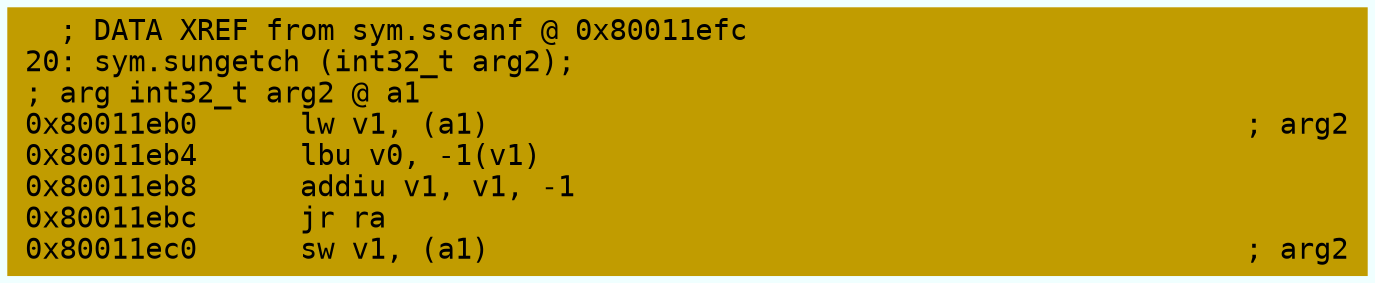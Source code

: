 digraph code {
	graph [bgcolor=azure fontsize=8 fontname="Courier" splines="ortho"];
	node [fillcolor=gray style=filled shape=box];
	edge [arrowhead="normal"];
	"0x80011eb0" [URL="sym.sungetch/0x80011eb0", fillcolor="#c19c00",color="#c19c00", fontname="Courier",label="  ; DATA XREF from sym.sscanf @ 0x80011efc\l20: sym.sungetch (int32_t arg2);\l; arg int32_t arg2 @ a1\l0x80011eb0      lw v1, (a1)                                            ; arg2\l0x80011eb4      lbu v0, -1(v1)\l0x80011eb8      addiu v1, v1, -1\l0x80011ebc      jr ra\l0x80011ec0      sw v1, (a1)                                            ; arg2\l"]
}
